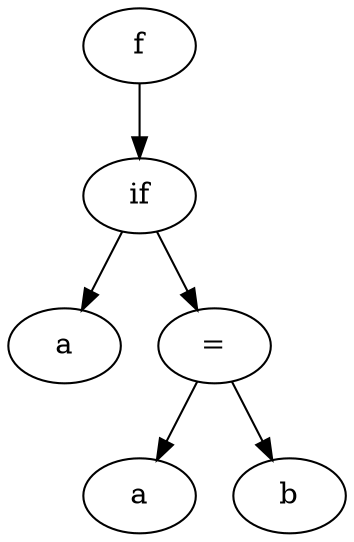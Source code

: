 # Executado assim: ./output2dot.sh 
# https://graphviz.org/doc/info/lang.html
digraph {
  x557a06c74370 -> x557a06c745e0
  x557a06c745e0 -> x557a06c74460
  x557a06c74460 [label="a"]
  x557a06c745e0 -> x557a06c74540
  x557a06c74540 -> x557a06c74590
  x557a06c74590 [label="a"]
  x557a06c74540 -> x557a06c74510
  x557a06c74510 [label="b"]
  x557a06c74540 [label="="]
  x557a06c745e0 [label="if"]
  x557a06c74370 [label="f"]
}
